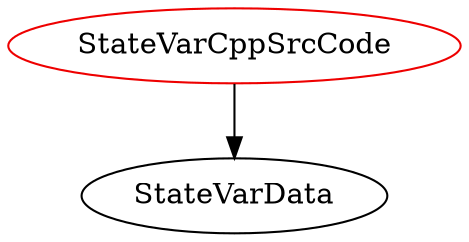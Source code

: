 digraph statevarcppsrccode{
StateVarCppSrcCode -> StateVarData;
StateVarCppSrcCode	[shape=oval, color=red2, label="StateVarCppSrcCode"];
}
